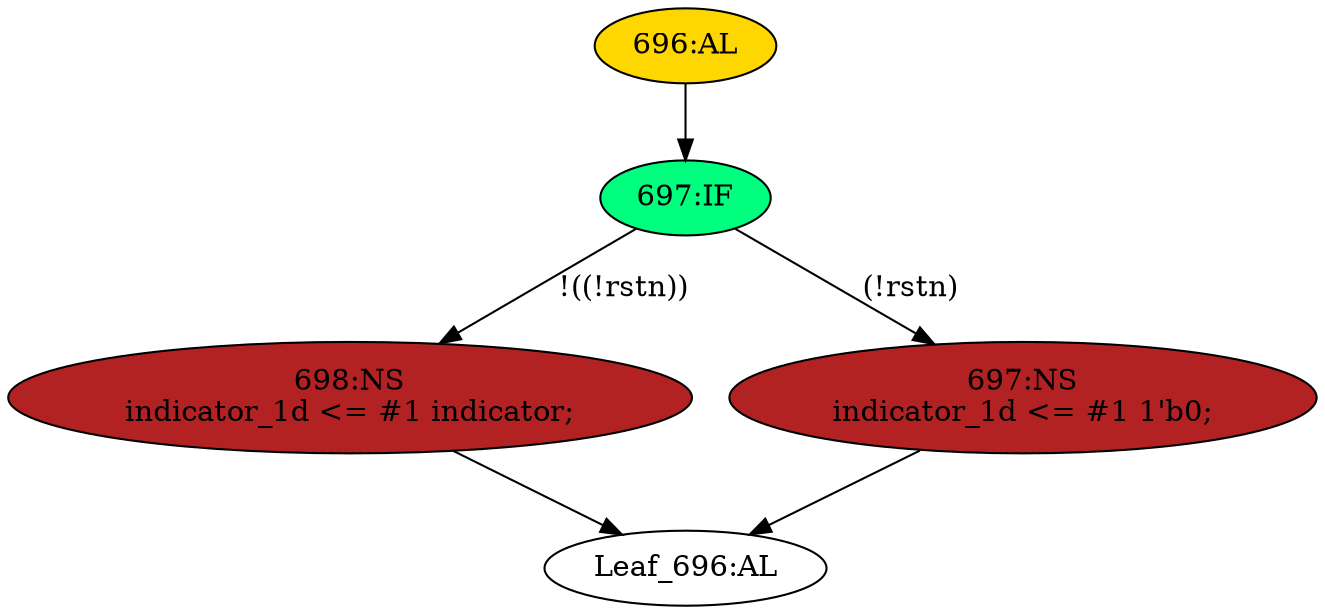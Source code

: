 strict digraph "" {
	node [label="\N"];
	"698:NS"	 [ast="<pyverilog.vparser.ast.NonblockingSubstitution object at 0x7f0b055a4050>",
		fillcolor=firebrick,
		label="698:NS
indicator_1d <= #1 indicator;",
		statements="[<pyverilog.vparser.ast.NonblockingSubstitution object at 0x7f0b055a4050>]",
		style=filled,
		typ=NonblockingSubstitution];
	"Leaf_696:AL"	 [def_var="['indicator_1d']",
		label="Leaf_696:AL"];
	"698:NS" -> "Leaf_696:AL"	 [cond="[]",
		lineno=None];
	"697:IF"	 [ast="<pyverilog.vparser.ast.IfStatement object at 0x7f0b053e0c50>",
		fillcolor=springgreen,
		label="697:IF",
		statements="[]",
		style=filled,
		typ=IfStatement];
	"697:IF" -> "698:NS"	 [cond="['rstn']",
		label="!((!rstn))",
		lineno=697];
	"697:NS"	 [ast="<pyverilog.vparser.ast.NonblockingSubstitution object at 0x7f0b053e0d10>",
		fillcolor=firebrick,
		label="697:NS
indicator_1d <= #1 1'b0;",
		statements="[<pyverilog.vparser.ast.NonblockingSubstitution object at 0x7f0b053e0d10>]",
		style=filled,
		typ=NonblockingSubstitution];
	"697:IF" -> "697:NS"	 [cond="['rstn']",
		label="(!rstn)",
		lineno=697];
	"696:AL"	 [ast="<pyverilog.vparser.ast.Always object at 0x7f0b053e0690>",
		clk_sens=False,
		fillcolor=gold,
		label="696:AL",
		sens="['sclk', 'rstn']",
		statements="[]",
		style=filled,
		typ=Always,
		use_var="['indicator', 'rstn']"];
	"696:AL" -> "697:IF"	 [cond="[]",
		lineno=None];
	"697:NS" -> "Leaf_696:AL"	 [cond="[]",
		lineno=None];
}
